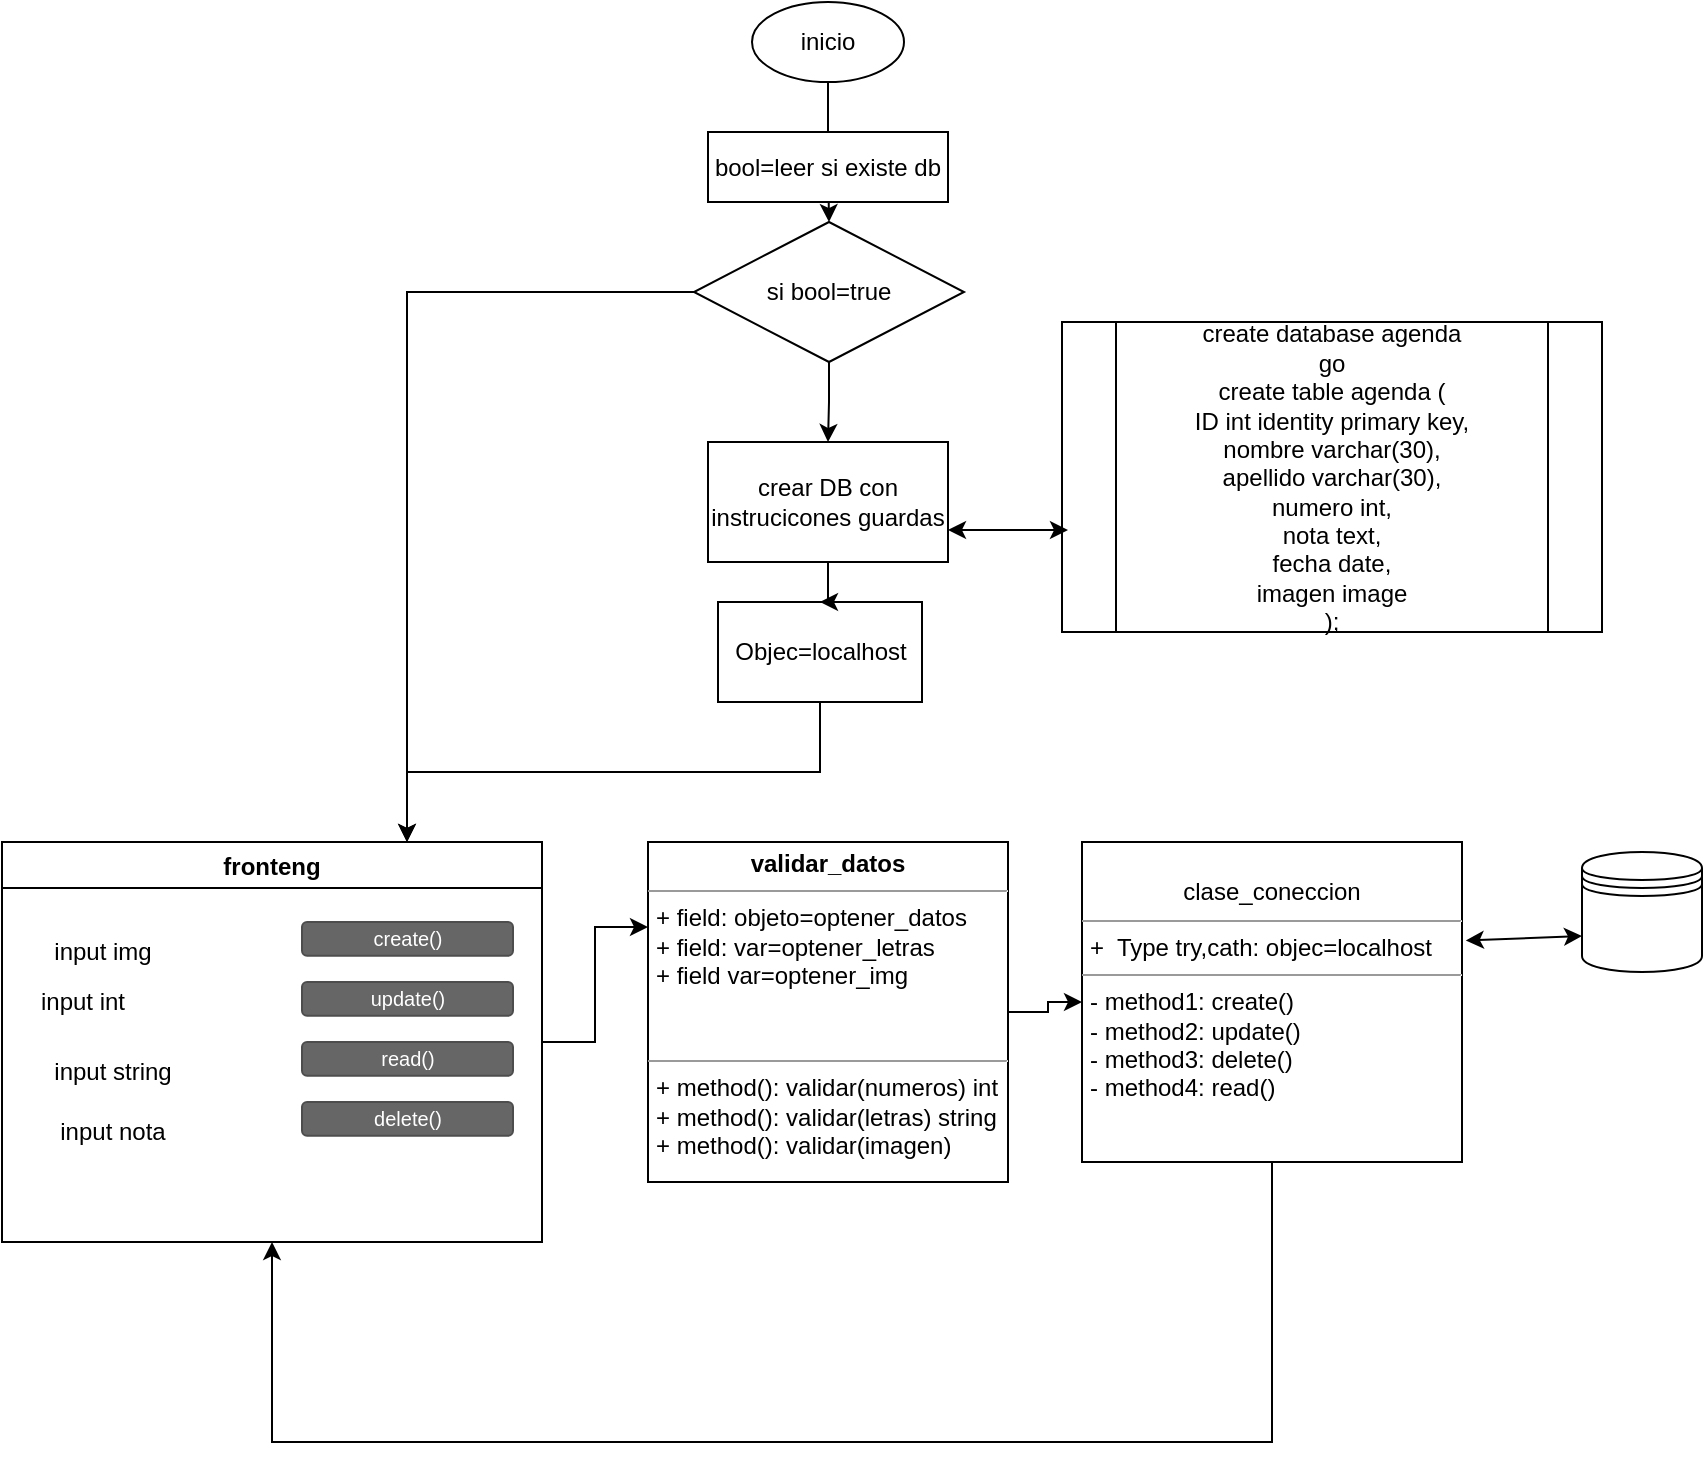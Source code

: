 <mxfile compressed="false" version="20.8.10" type="github">
  <diagram name="Página-1" id="nMeH4zjYAEHnZj2noGMt">
    <mxGraphModel dx="1400" dy="684" grid="1" gridSize="10" guides="1" tooltips="1" connect="1" arrows="1" fold="1" page="1" pageScale="1" pageWidth="827" pageHeight="1169" math="0" shadow="0">
      <root>
        <mxCell id="0" />
        <mxCell id="1" parent="0" />
        <mxCell id="CVxc3YgAbbyCYV16vRNi-41" value="" style="edgeStyle=orthogonalEdgeStyle;rounded=0;orthogonalLoop=1;jettySize=auto;html=1;" parent="1" source="CVxc3YgAbbyCYV16vRNi-1" target="CVxc3YgAbbyCYV16vRNi-29" edge="1">
          <mxGeometry relative="1" as="geometry" />
        </mxCell>
        <mxCell id="CVxc3YgAbbyCYV16vRNi-1" value="inicio" style="ellipse;whiteSpace=wrap;html=1;" parent="1" vertex="1">
          <mxGeometry x="375" y="10" width="76" height="40" as="geometry" />
        </mxCell>
        <mxCell id="CVxc3YgAbbyCYV16vRNi-2" value="" style="shape=datastore;whiteSpace=wrap;html=1;" parent="1" vertex="1">
          <mxGeometry x="790" y="435" width="60" height="60" as="geometry" />
        </mxCell>
        <mxCell id="CVxc3YgAbbyCYV16vRNi-15" value="" style="endArrow=classic;startArrow=classic;html=1;rounded=0;exitX=1.01;exitY=0.308;exitDx=0;exitDy=0;exitPerimeter=0;entryX=0;entryY=0.7;entryDx=0;entryDy=0;" parent="1" source="CVxc3YgAbbyCYV16vRNi-26" target="CVxc3YgAbbyCYV16vRNi-2" edge="1">
          <mxGeometry width="50" height="50" relative="1" as="geometry">
            <mxPoint x="700" y="188" as="sourcePoint" />
            <mxPoint x="770" y="369" as="targetPoint" />
          </mxGeometry>
        </mxCell>
        <mxCell id="CVxc3YgAbbyCYV16vRNi-61" style="edgeStyle=orthogonalEdgeStyle;rounded=0;orthogonalLoop=1;jettySize=auto;html=1;entryX=0;entryY=0.5;entryDx=0;entryDy=0;" parent="1" source="CVxc3YgAbbyCYV16vRNi-25" target="CVxc3YgAbbyCYV16vRNi-26" edge="1">
          <mxGeometry relative="1" as="geometry" />
        </mxCell>
        <mxCell id="CVxc3YgAbbyCYV16vRNi-25" value="&lt;p style=&quot;margin:0px;margin-top:4px;text-align:center;&quot;&gt;&lt;b&gt;validar_datos&lt;/b&gt;&lt;/p&gt;&lt;hr size=&quot;1&quot;&gt;&lt;p style=&quot;margin:0px;margin-left:4px;&quot;&gt;+ field: objeto=optener_datos&lt;/p&gt;&lt;p style=&quot;margin:0px;margin-left:4px;&quot;&gt;+ field: var=optener_letras&lt;/p&gt;&lt;p style=&quot;margin:0px;margin-left:4px;&quot;&gt;+ field var=optener_img&lt;/p&gt;&lt;p style=&quot;margin:0px;margin-left:4px;&quot;&gt;&lt;br&gt;&lt;/p&gt;&lt;p style=&quot;margin:0px;margin-left:4px;&quot;&gt;&lt;br&gt;&lt;/p&gt;&lt;hr size=&quot;1&quot;&gt;&lt;p style=&quot;margin:0px;margin-left:4px;&quot;&gt;+ method(): validar(numeros) int&lt;/p&gt;&lt;p style=&quot;margin:0px;margin-left:4px;&quot;&gt;+ method(): validar(letras) string&lt;/p&gt;&lt;p style=&quot;margin:0px;margin-left:4px;&quot;&gt;+ method(): validar(imagen)&lt;/p&gt;" style="verticalAlign=top;align=left;overflow=fill;fontSize=12;fontFamily=Helvetica;html=1;" parent="1" vertex="1">
          <mxGeometry x="323" y="430" width="180" height="170" as="geometry" />
        </mxCell>
        <mxCell id="CVxc3YgAbbyCYV16vRNi-59" style="edgeStyle=orthogonalEdgeStyle;rounded=0;orthogonalLoop=1;jettySize=auto;html=1;entryX=0.5;entryY=1;entryDx=0;entryDy=0;" parent="1" source="CVxc3YgAbbyCYV16vRNi-26" target="CVxc3YgAbbyCYV16vRNi-35" edge="1">
          <mxGeometry relative="1" as="geometry">
            <Array as="points">
              <mxPoint x="635" y="730" />
              <mxPoint x="135" y="730" />
            </Array>
          </mxGeometry>
        </mxCell>
        <mxCell id="CVxc3YgAbbyCYV16vRNi-26" value="&lt;p style=&quot;margin:0px;margin-top:4px;text-align:center;&quot;&gt;&lt;br&gt;clase_coneccion&lt;/p&gt;&lt;hr size=&quot;1&quot;&gt;&lt;p style=&quot;margin:0px;margin-left:4px;&quot;&gt;+&amp;nbsp; Type try,cath: objec=localhost&lt;/p&gt;&lt;hr size=&quot;1&quot;&gt;&lt;p style=&quot;margin:0px;margin-left:4px;&quot;&gt;- method1: create()&lt;br&gt;- method2: update()&lt;/p&gt;&lt;p style=&quot;margin:0px;margin-left:4px;&quot;&gt;- method3: delete()&lt;/p&gt;&lt;p style=&quot;margin:0px;margin-left:4px;&quot;&gt;- method4: read()&lt;/p&gt;&lt;p style=&quot;margin:0px;margin-left:4px;&quot;&gt;&lt;br&gt;&lt;/p&gt;" style="verticalAlign=top;align=left;overflow=fill;fontSize=12;fontFamily=Helvetica;html=1;" parent="1" vertex="1">
          <mxGeometry x="540" y="430" width="190" height="160" as="geometry" />
        </mxCell>
        <mxCell id="oftxd1jnnatvB49pABUx-8" style="edgeStyle=orthogonalEdgeStyle;rounded=0;orthogonalLoop=1;jettySize=auto;html=1;exitX=0.5;exitY=1;exitDx=0;exitDy=0;entryX=0.75;entryY=0;entryDx=0;entryDy=0;" edge="1" parent="1" source="CVxc3YgAbbyCYV16vRNi-27" target="CVxc3YgAbbyCYV16vRNi-35">
          <mxGeometry relative="1" as="geometry" />
        </mxCell>
        <mxCell id="CVxc3YgAbbyCYV16vRNi-27" value="Objec=localhost" style="html=1;" parent="1" vertex="1">
          <mxGeometry x="358" y="310" width="102" height="50" as="geometry" />
        </mxCell>
        <mxCell id="CVxc3YgAbbyCYV16vRNi-28" value="bool=leer si existe db" style="rounded=0;whiteSpace=wrap;html=1;" parent="1" vertex="1">
          <mxGeometry x="353" y="75" width="120" height="35" as="geometry" />
        </mxCell>
        <mxCell id="CVxc3YgAbbyCYV16vRNi-31" style="edgeStyle=orthogonalEdgeStyle;rounded=0;orthogonalLoop=1;jettySize=auto;html=1;exitX=0.5;exitY=1;exitDx=0;exitDy=0;entryX=0.5;entryY=0;entryDx=0;entryDy=0;" parent="1" source="CVxc3YgAbbyCYV16vRNi-29" target="CVxc3YgAbbyCYV16vRNi-30" edge="1">
          <mxGeometry relative="1" as="geometry" />
        </mxCell>
        <mxCell id="oftxd1jnnatvB49pABUx-3" style="edgeStyle=orthogonalEdgeStyle;rounded=0;orthogonalLoop=1;jettySize=auto;html=1;exitX=1;exitY=0.5;exitDx=0;exitDy=0;" edge="1" parent="1" source="CVxc3YgAbbyCYV16vRNi-29">
          <mxGeometry relative="1" as="geometry">
            <mxPoint x="481.471" y="155.118" as="targetPoint" />
          </mxGeometry>
        </mxCell>
        <mxCell id="oftxd1jnnatvB49pABUx-4" style="edgeStyle=orthogonalEdgeStyle;rounded=0;orthogonalLoop=1;jettySize=auto;html=1;exitX=0;exitY=0.5;exitDx=0;exitDy=0;entryX=0.75;entryY=0;entryDx=0;entryDy=0;" edge="1" parent="1" source="CVxc3YgAbbyCYV16vRNi-29" target="CVxc3YgAbbyCYV16vRNi-35">
          <mxGeometry relative="1" as="geometry" />
        </mxCell>
        <mxCell id="CVxc3YgAbbyCYV16vRNi-29" value="si bool=true" style="rhombus;whiteSpace=wrap;html=1;" parent="1" vertex="1">
          <mxGeometry x="346" y="120" width="135" height="70" as="geometry" />
        </mxCell>
        <mxCell id="CVxc3YgAbbyCYV16vRNi-33" value="" style="edgeStyle=orthogonalEdgeStyle;rounded=0;orthogonalLoop=1;jettySize=auto;html=1;" parent="1" source="CVxc3YgAbbyCYV16vRNi-30" target="CVxc3YgAbbyCYV16vRNi-27" edge="1">
          <mxGeometry relative="1" as="geometry" />
        </mxCell>
        <mxCell id="CVxc3YgAbbyCYV16vRNi-30" value="crear DB con instrucicones guardas" style="rounded=0;whiteSpace=wrap;html=1;" parent="1" vertex="1">
          <mxGeometry x="353" y="230" width="120" height="60" as="geometry" />
        </mxCell>
        <mxCell id="CVxc3YgAbbyCYV16vRNi-60" style="edgeStyle=orthogonalEdgeStyle;rounded=0;orthogonalLoop=1;jettySize=auto;html=1;entryX=0;entryY=0.25;entryDx=0;entryDy=0;" parent="1" source="CVxc3YgAbbyCYV16vRNi-35" target="CVxc3YgAbbyCYV16vRNi-25" edge="1">
          <mxGeometry relative="1" as="geometry" />
        </mxCell>
        <mxCell id="CVxc3YgAbbyCYV16vRNi-35" value="fronteng" style="swimlane;" parent="1" vertex="1">
          <mxGeometry y="430" width="270" height="200" as="geometry" />
        </mxCell>
        <mxCell id="CVxc3YgAbbyCYV16vRNi-53" value="input img" style="text;html=1;align=center;verticalAlign=middle;resizable=0;points=[];autosize=1;strokeColor=none;fillColor=none;" parent="CVxc3YgAbbyCYV16vRNi-35" vertex="1">
          <mxGeometry x="15" y="40" width="70" height="30" as="geometry" />
        </mxCell>
        <mxCell id="CVxc3YgAbbyCYV16vRNi-56" value="input string" style="text;html=1;align=center;verticalAlign=middle;resizable=0;points=[];autosize=1;strokeColor=none;fillColor=none;" parent="CVxc3YgAbbyCYV16vRNi-35" vertex="1">
          <mxGeometry x="15" y="100" width="80" height="30" as="geometry" />
        </mxCell>
        <mxCell id="CVxc3YgAbbyCYV16vRNi-58" value="input nota" style="text;html=1;align=center;verticalAlign=middle;resizable=0;points=[];autosize=1;strokeColor=none;fillColor=none;" parent="CVxc3YgAbbyCYV16vRNi-35" vertex="1">
          <mxGeometry x="15" y="130" width="80" height="30" as="geometry" />
        </mxCell>
        <mxCell id="oftxd1jnnatvB49pABUx-9" value="create()" style="rounded=1;html=1;shadow=0;dashed=0;whiteSpace=wrap;fontSize=10;fillColor=#666666;align=center;strokeColor=#4D4D4D;fontColor=#ffffff;" vertex="1" parent="CVxc3YgAbbyCYV16vRNi-35">
          <mxGeometry x="150" y="40" width="105.5" height="16.88" as="geometry" />
        </mxCell>
        <mxCell id="oftxd1jnnatvB49pABUx-10" value="update()" style="rounded=1;html=1;shadow=0;dashed=0;whiteSpace=wrap;fontSize=10;fillColor=#666666;align=center;strokeColor=#4D4D4D;fontColor=#ffffff;" vertex="1" parent="CVxc3YgAbbyCYV16vRNi-35">
          <mxGeometry x="150" y="70" width="105.5" height="16.88" as="geometry" />
        </mxCell>
        <mxCell id="oftxd1jnnatvB49pABUx-11" value="read()" style="rounded=1;html=1;shadow=0;dashed=0;whiteSpace=wrap;fontSize=10;fillColor=#666666;align=center;strokeColor=#4D4D4D;fontColor=#ffffff;" vertex="1" parent="CVxc3YgAbbyCYV16vRNi-35">
          <mxGeometry x="150" y="100" width="105.5" height="16.88" as="geometry" />
        </mxCell>
        <mxCell id="oftxd1jnnatvB49pABUx-12" value="delete()" style="rounded=1;html=1;shadow=0;dashed=0;whiteSpace=wrap;fontSize=10;fillColor=#666666;align=center;strokeColor=#4D4D4D;fontColor=#ffffff;" vertex="1" parent="CVxc3YgAbbyCYV16vRNi-35">
          <mxGeometry x="150" y="130" width="105.5" height="16.88" as="geometry" />
        </mxCell>
        <mxCell id="CVxc3YgAbbyCYV16vRNi-55" value="input int" style="text;html=1;align=center;verticalAlign=middle;resizable=0;points=[];autosize=1;strokeColor=none;fillColor=none;" parent="1" vertex="1">
          <mxGeometry x="5" y="495" width="70" height="30" as="geometry" />
        </mxCell>
        <mxCell id="oftxd1jnnatvB49pABUx-1" value="&lt;div&gt;create database agenda&lt;/div&gt;&lt;div&gt;go&lt;/div&gt;&lt;div&gt;create table agenda (&lt;/div&gt;&lt;div&gt;ID int identity primary key,&lt;/div&gt;&lt;div&gt;nombre varchar(30),&lt;/div&gt;&lt;div&gt;apellido varchar(30),&lt;/div&gt;&lt;div&gt;numero int,&lt;/div&gt;&lt;div&gt;nota text,&lt;/div&gt;&lt;div&gt;fecha date,&lt;/div&gt;&lt;div&gt;imagen image&lt;/div&gt;&lt;div&gt;);&lt;/div&gt;" style="shape=process;whiteSpace=wrap;html=1;backgroundOutline=1;" vertex="1" parent="1">
          <mxGeometry x="530" y="170" width="270" height="155" as="geometry" />
        </mxCell>
        <mxCell id="oftxd1jnnatvB49pABUx-2" value="" style="endArrow=classic;startArrow=classic;html=1;rounded=0;" edge="1" parent="1">
          <mxGeometry width="50" height="50" relative="1" as="geometry">
            <mxPoint x="473" y="274" as="sourcePoint" />
            <mxPoint x="533" y="274" as="targetPoint" />
          </mxGeometry>
        </mxCell>
      </root>
    </mxGraphModel>
  </diagram>
</mxfile>
